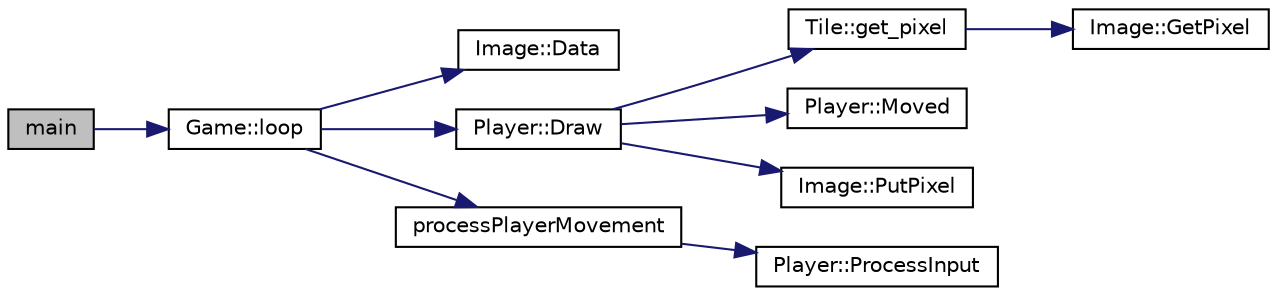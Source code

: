 digraph "main"
{
 // LATEX_PDF_SIZE
  edge [fontname="Helvetica",fontsize="10",labelfontname="Helvetica",labelfontsize="10"];
  node [fontname="Helvetica",fontsize="10",shape=record];
  rankdir="LR";
  Node1 [label="main",height=0.2,width=0.4,color="black", fillcolor="grey75", style="filled", fontcolor="black",tooltip=" "];
  Node1 -> Node2 [color="midnightblue",fontsize="10",style="solid",fontname="Helvetica"];
  Node2 [label="Game::loop",height=0.2,width=0.4,color="black", fillcolor="white", style="filled",URL="$structGame.html#a7ad92b77b596d7882a7ae76eb18b5e6c",tooltip=" "];
  Node2 -> Node3 [color="midnightblue",fontsize="10",style="solid",fontname="Helvetica"];
  Node3 [label="Image::Data",height=0.2,width=0.4,color="black", fillcolor="white", style="filled",URL="$structImage.html#aad45e088de1f92fde63d3bcd7d542cdd",tooltip=" "];
  Node2 -> Node4 [color="midnightblue",fontsize="10",style="solid",fontname="Helvetica"];
  Node4 [label="Player::Draw",height=0.2,width=0.4,color="black", fillcolor="white", style="filled",URL="$structPlayer.html#a1a10995b61d63b46c6b562bd026382c4",tooltip="If player moved, move the player tile, save old coords."];
  Node4 -> Node5 [color="midnightblue",fontsize="10",style="solid",fontname="Helvetica"];
  Node5 [label="Tile::get_pixel",height=0.2,width=0.4,color="black", fillcolor="white", style="filled",URL="$classTile.html#a775e32adf797e243d76ad37a3ee3d941",tooltip=" "];
  Node5 -> Node6 [color="midnightblue",fontsize="10",style="solid",fontname="Helvetica"];
  Node6 [label="Image::GetPixel",height=0.2,width=0.4,color="black", fillcolor="white", style="filled",URL="$structImage.html#a376a8990402b0f5b584281f688bb982e",tooltip=" "];
  Node4 -> Node7 [color="midnightblue",fontsize="10",style="solid",fontname="Helvetica"];
  Node7 [label="Player::Moved",height=0.2,width=0.4,color="black", fillcolor="white", style="filled",URL="$structPlayer.html#a743da3dcbc81ed11bfcb81943aae175b",tooltip=" "];
  Node4 -> Node8 [color="midnightblue",fontsize="10",style="solid",fontname="Helvetica"];
  Node8 [label="Image::PutPixel",height=0.2,width=0.4,color="black", fillcolor="white", style="filled",URL="$structImage.html#ad728f53861c64498690a311abe1667c4",tooltip=" "];
  Node2 -> Node9 [color="midnightblue",fontsize="10",style="solid",fontname="Helvetica"];
  Node9 [label="processPlayerMovement",height=0.2,width=0.4,color="black", fillcolor="white", style="filled",URL="$input__processing_8cpp.html#aeffc3e0d1a1c5969bc1f3d177d78ae90",tooltip=" "];
  Node9 -> Node10 [color="midnightblue",fontsize="10",style="solid",fontname="Helvetica"];
  Node10 [label="Player::ProcessInput",height=0.2,width=0.4,color="black", fillcolor="white", style="filled",URL="$structPlayer.html#a11bebe44cf2833978ec843611abce250",tooltip="Move the player from it's current position to the direction."];
}
